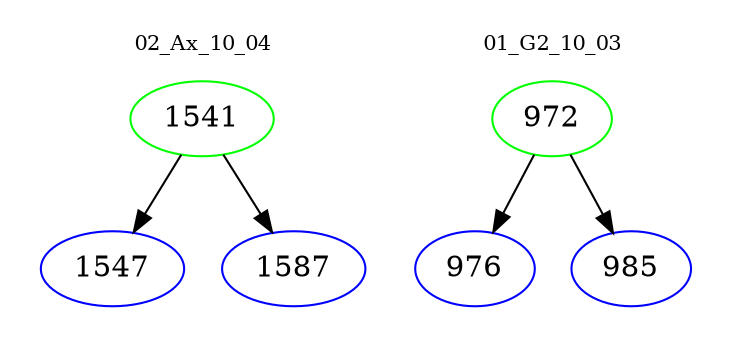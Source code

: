 digraph{
subgraph cluster_0 {
color = white
label = "02_Ax_10_04";
fontsize=10;
T0_1541 [label="1541", color="green"]
T0_1541 -> T0_1547 [color="black"]
T0_1547 [label="1547", color="blue"]
T0_1541 -> T0_1587 [color="black"]
T0_1587 [label="1587", color="blue"]
}
subgraph cluster_1 {
color = white
label = "01_G2_10_03";
fontsize=10;
T1_972 [label="972", color="green"]
T1_972 -> T1_976 [color="black"]
T1_976 [label="976", color="blue"]
T1_972 -> T1_985 [color="black"]
T1_985 [label="985", color="blue"]
}
}

